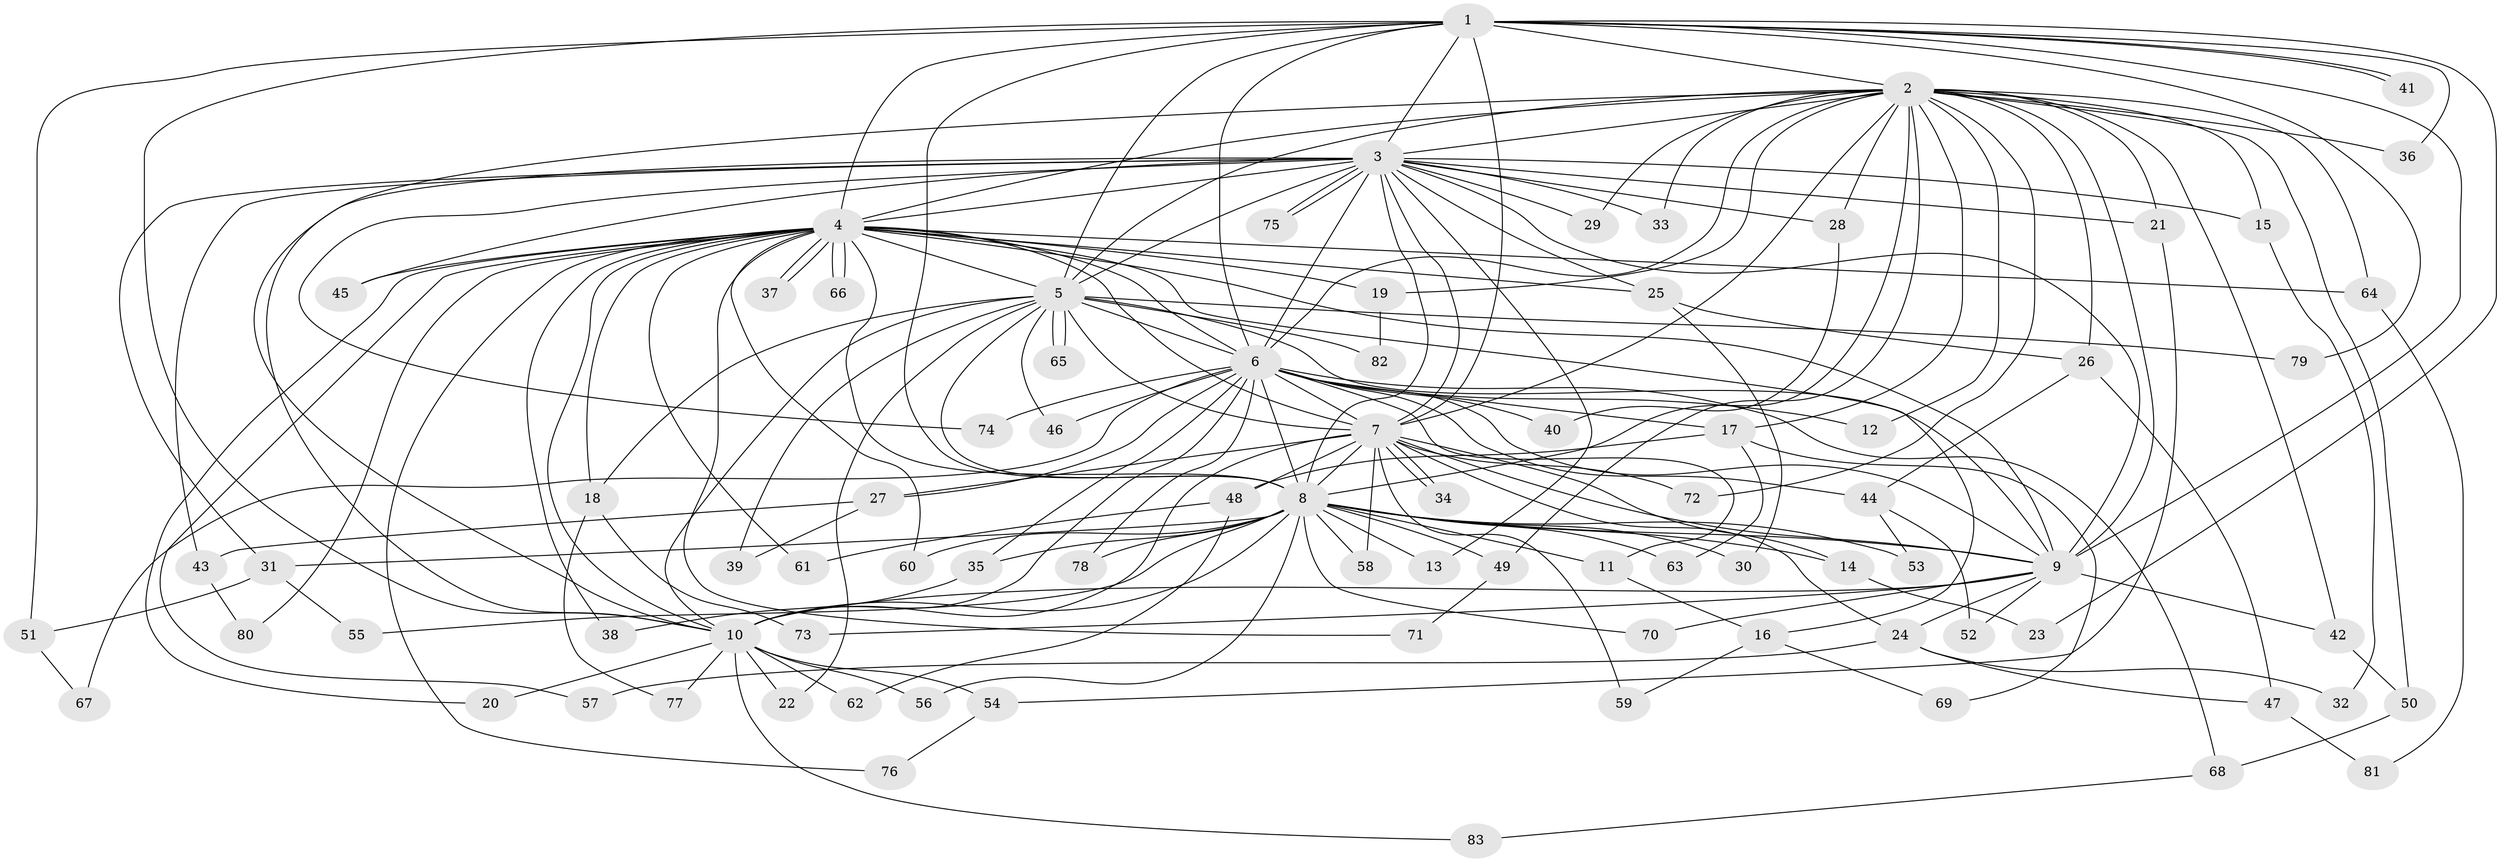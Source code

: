 // coarse degree distribution, {1: 0.24, 16: 0.08, 2: 0.16, 5: 0.16, 4: 0.12, 12: 0.04, 11: 0.04, 13: 0.04, 3: 0.04, 8: 0.04, 9: 0.04}
// Generated by graph-tools (version 1.1) at 2025/36/03/04/25 23:36:37]
// undirected, 83 vertices, 191 edges
graph export_dot {
  node [color=gray90,style=filled];
  1;
  2;
  3;
  4;
  5;
  6;
  7;
  8;
  9;
  10;
  11;
  12;
  13;
  14;
  15;
  16;
  17;
  18;
  19;
  20;
  21;
  22;
  23;
  24;
  25;
  26;
  27;
  28;
  29;
  30;
  31;
  32;
  33;
  34;
  35;
  36;
  37;
  38;
  39;
  40;
  41;
  42;
  43;
  44;
  45;
  46;
  47;
  48;
  49;
  50;
  51;
  52;
  53;
  54;
  55;
  56;
  57;
  58;
  59;
  60;
  61;
  62;
  63;
  64;
  65;
  66;
  67;
  68;
  69;
  70;
  71;
  72;
  73;
  74;
  75;
  76;
  77;
  78;
  79;
  80;
  81;
  82;
  83;
  1 -- 2;
  1 -- 3;
  1 -- 4;
  1 -- 5;
  1 -- 6;
  1 -- 7;
  1 -- 8;
  1 -- 9;
  1 -- 10;
  1 -- 23;
  1 -- 36;
  1 -- 41;
  1 -- 41;
  1 -- 51;
  1 -- 79;
  2 -- 3;
  2 -- 4;
  2 -- 5;
  2 -- 6;
  2 -- 7;
  2 -- 8;
  2 -- 9;
  2 -- 10;
  2 -- 12;
  2 -- 15;
  2 -- 17;
  2 -- 19;
  2 -- 21;
  2 -- 26;
  2 -- 28;
  2 -- 29;
  2 -- 33;
  2 -- 36;
  2 -- 42;
  2 -- 49;
  2 -- 50;
  2 -- 64;
  2 -- 72;
  3 -- 4;
  3 -- 5;
  3 -- 6;
  3 -- 7;
  3 -- 8;
  3 -- 9;
  3 -- 10;
  3 -- 13;
  3 -- 15;
  3 -- 21;
  3 -- 25;
  3 -- 28;
  3 -- 29;
  3 -- 31;
  3 -- 33;
  3 -- 43;
  3 -- 45;
  3 -- 74;
  3 -- 75;
  3 -- 75;
  4 -- 5;
  4 -- 6;
  4 -- 7;
  4 -- 8;
  4 -- 9;
  4 -- 10;
  4 -- 16;
  4 -- 18;
  4 -- 19;
  4 -- 20;
  4 -- 25;
  4 -- 37;
  4 -- 37;
  4 -- 38;
  4 -- 45;
  4 -- 57;
  4 -- 60;
  4 -- 61;
  4 -- 64;
  4 -- 66;
  4 -- 66;
  4 -- 71;
  4 -- 76;
  4 -- 80;
  5 -- 6;
  5 -- 7;
  5 -- 8;
  5 -- 9;
  5 -- 10;
  5 -- 18;
  5 -- 22;
  5 -- 39;
  5 -- 46;
  5 -- 65;
  5 -- 65;
  5 -- 79;
  5 -- 82;
  6 -- 7;
  6 -- 8;
  6 -- 9;
  6 -- 10;
  6 -- 11;
  6 -- 12;
  6 -- 17;
  6 -- 27;
  6 -- 35;
  6 -- 40;
  6 -- 44;
  6 -- 46;
  6 -- 67;
  6 -- 68;
  6 -- 74;
  6 -- 78;
  7 -- 8;
  7 -- 9;
  7 -- 10;
  7 -- 14;
  7 -- 24;
  7 -- 27;
  7 -- 34;
  7 -- 34;
  7 -- 48;
  7 -- 58;
  7 -- 59;
  7 -- 72;
  8 -- 9;
  8 -- 10;
  8 -- 11;
  8 -- 13;
  8 -- 14;
  8 -- 30;
  8 -- 31;
  8 -- 35;
  8 -- 49;
  8 -- 53;
  8 -- 55;
  8 -- 56;
  8 -- 58;
  8 -- 60;
  8 -- 63;
  8 -- 70;
  8 -- 78;
  9 -- 10;
  9 -- 24;
  9 -- 42;
  9 -- 52;
  9 -- 70;
  9 -- 73;
  10 -- 20;
  10 -- 22;
  10 -- 54;
  10 -- 56;
  10 -- 62;
  10 -- 77;
  10 -- 83;
  11 -- 16;
  14 -- 23;
  15 -- 32;
  16 -- 59;
  16 -- 69;
  17 -- 48;
  17 -- 63;
  17 -- 69;
  18 -- 73;
  18 -- 77;
  19 -- 82;
  21 -- 54;
  24 -- 32;
  24 -- 47;
  24 -- 57;
  25 -- 26;
  25 -- 30;
  26 -- 44;
  26 -- 47;
  27 -- 39;
  27 -- 43;
  28 -- 40;
  31 -- 51;
  31 -- 55;
  35 -- 38;
  42 -- 50;
  43 -- 80;
  44 -- 52;
  44 -- 53;
  47 -- 81;
  48 -- 61;
  48 -- 62;
  49 -- 71;
  50 -- 68;
  51 -- 67;
  54 -- 76;
  64 -- 81;
  68 -- 83;
}
